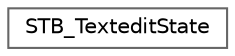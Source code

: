 digraph "Gráfico de jerarquía de clases"
{
 // LATEX_PDF_SIZE
  bgcolor="transparent";
  edge [fontname=Helvetica,fontsize=10,labelfontname=Helvetica,labelfontsize=10];
  node [fontname=Helvetica,fontsize=10,shape=box,height=0.2,width=0.4];
  rankdir="LR";
  Node0 [id="Node000000",label="STB_TexteditState",height=0.2,width=0.4,color="grey40", fillcolor="white", style="filled",URL="$struct_s_t_b___textedit_state.html",tooltip=" "];
}
